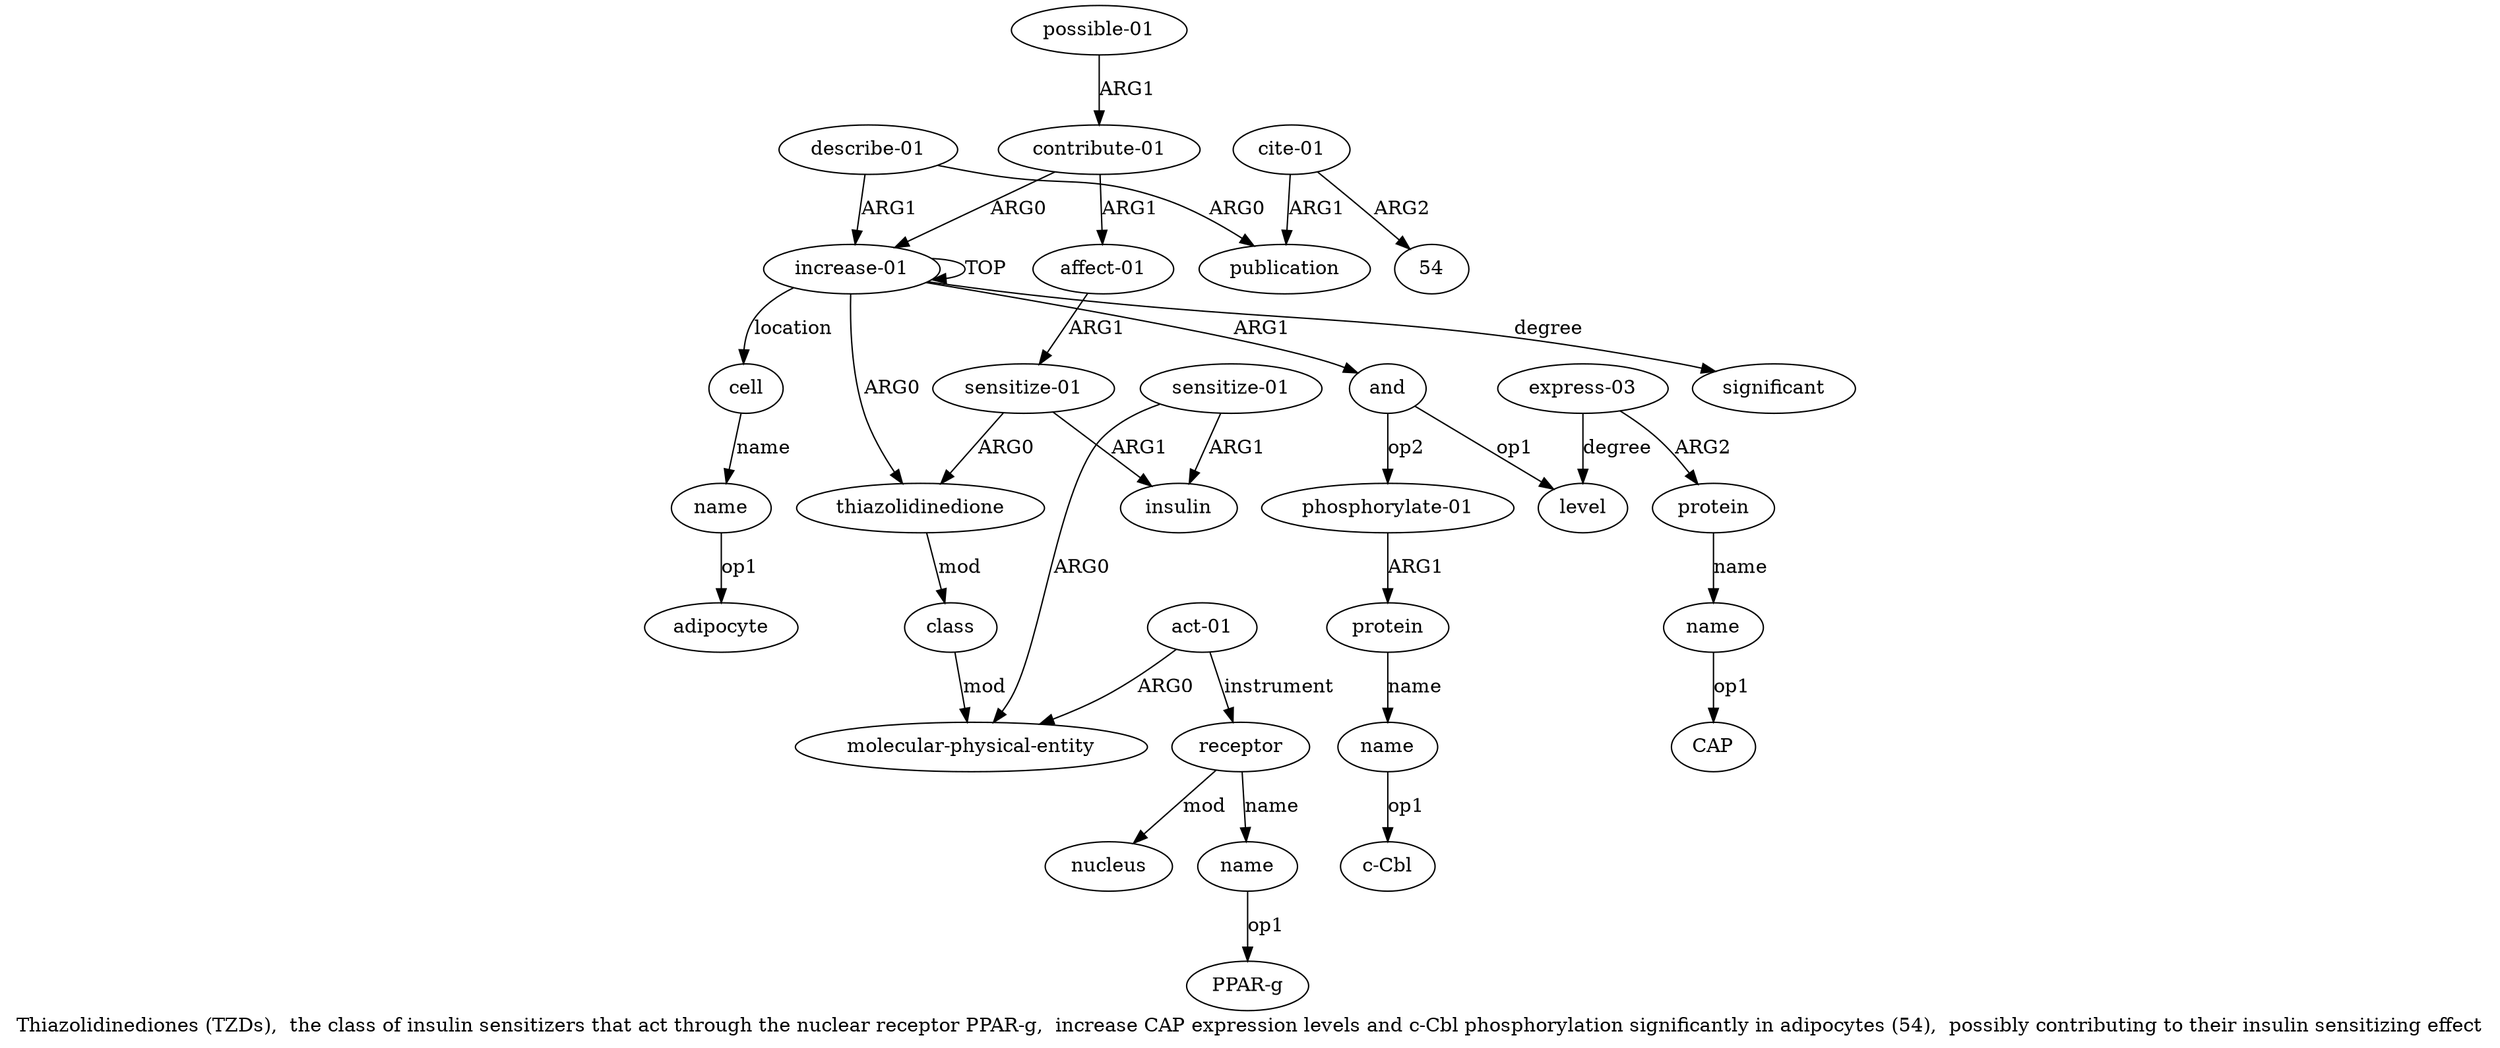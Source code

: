 digraph  {
	graph [label="Thiazolidinediones (TZDs),  the class of insulin sensitizers that act through the nuclear receptor PPAR-g,  increase CAP expression \
levels and c-Cbl phosphorylation significantly in adipocytes (54),  possibly contributing to their insulin sensitizing effect"];
	node [label="\N"];
	a20	 [color=black,
		gold_ind=20,
		gold_label=name,
		label=name,
		test_ind=20,
		test_label=name];
	"a20 adipocyte"	 [color=black,
		gold_ind=-1,
		gold_label=adipocyte,
		label=adipocyte,
		test_ind=-1,
		test_label=adipocyte];
	a20 -> "a20 adipocyte" [key=0,
	color=black,
	gold_label=op1,
	label=op1,
	test_label=op1];
a21 [color=black,
	gold_ind=21,
	gold_label="describe-01",
	label="describe-01",
	test_ind=21,
	test_label="describe-01"];
a22 [color=black,
	gold_ind=22,
	gold_label=publication,
	label=publication,
	test_ind=22,
	test_label=publication];
a21 -> a22 [key=0,
color=black,
gold_label=ARG0,
label=ARG0,
test_label=ARG0];
a0 [color=black,
gold_ind=0,
gold_label="increase-01",
label="increase-01",
test_ind=0,
test_label="increase-01"];
a21 -> a0 [key=0,
color=black,
gold_label=ARG1,
label=ARG1,
test_label=ARG1];
a23 [color=black,
gold_ind=23,
gold_label="cite-01",
label="cite-01",
test_ind=23,
test_label="cite-01"];
a23 -> a22 [key=0,
color=black,
gold_label=ARG1,
label=ARG1,
test_label=ARG1];
"a23 54" [color=black,
gold_ind=-1,
gold_label=54,
label=54,
test_ind=-1,
test_label=54];
a23 -> "a23 54" [key=0,
color=black,
gold_label=ARG2,
label=ARG2,
test_label=ARG2];
a24 [color=black,
gold_ind=24,
gold_label="contribute-01",
label="contribute-01",
test_ind=24,
test_label="contribute-01"];
a25 [color=black,
gold_ind=25,
gold_label="affect-01",
label="affect-01",
test_ind=25,
test_label="affect-01"];
a24 -> a25 [key=0,
color=black,
gold_label=ARG1,
label=ARG1,
test_label=ARG1];
a24 -> a0 [key=0,
color=black,
gold_label=ARG0,
label=ARG0,
test_label=ARG0];
a26 [color=black,
gold_ind=26,
gold_label="sensitize-01",
label="sensitize-01",
test_ind=26,
test_label="sensitize-01"];
a25 -> a26 [key=0,
color=black,
gold_label=ARG1,
label=ARG1,
test_label=ARG1];
a1 [color=black,
gold_ind=1,
gold_label=thiazolidinedione,
label=thiazolidinedione,
test_ind=1,
test_label=thiazolidinedione];
a26 -> a1 [key=0,
color=black,
gold_label=ARG0,
label=ARG0,
test_label=ARG0];
a5 [color=black,
gold_ind=5,
gold_label=insulin,
label=insulin,
test_ind=5,
test_label=insulin];
a26 -> a5 [key=0,
color=black,
gold_label=ARG1,
label=ARG1,
test_label=ARG1];
a27 [color=black,
gold_ind=27,
gold_label="possible-01",
label="possible-01",
test_ind=27,
test_label="possible-01"];
a27 -> a24 [key=0,
color=black,
gold_label=ARG1,
label=ARG1,
test_label=ARG1];
"a14 CAP" [color=black,
gold_ind=-1,
gold_label=CAP,
label=CAP,
test_ind=-1,
test_label=CAP];
"a17 c-Cbl" [color=black,
gold_ind=-1,
gold_label="c-Cbl",
label="c-Cbl",
test_ind=-1,
test_label="c-Cbl"];
a15 [color=black,
gold_ind=15,
gold_label="phosphorylate-01",
label="phosphorylate-01",
test_ind=15,
test_label="phosphorylate-01"];
a16 [color=black,
gold_ind=16,
gold_label=protein,
label=protein,
test_ind=16,
test_label=protein];
a15 -> a16 [key=0,
color=black,
gold_label=ARG1,
label=ARG1,
test_label=ARG1];
a14 [color=black,
gold_ind=14,
gold_label=name,
label=name,
test_ind=14,
test_label=name];
a14 -> "a14 CAP" [key=0,
color=black,
gold_label=op1,
label=op1,
test_label=op1];
a17 [color=black,
gold_ind=17,
gold_label=name,
label=name,
test_ind=17,
test_label=name];
a17 -> "a17 c-Cbl" [key=0,
color=black,
gold_label=op1,
label=op1,
test_label=op1];
a16 -> a17 [key=0,
color=black,
gold_label=name,
label=name,
test_label=name];
a11 [color=black,
gold_ind=11,
gold_label=level,
label=level,
test_ind=11,
test_label=level];
a10 [color=black,
gold_ind=10,
gold_label=and,
label=and,
test_ind=10,
test_label=and];
a10 -> a15 [key=0,
color=black,
gold_label=op2,
label=op2,
test_label=op2];
a10 -> a11 [key=0,
color=black,
gold_label=op1,
label=op1,
test_label=op1];
a13 [color=black,
gold_ind=13,
gold_label=protein,
label=protein,
test_ind=13,
test_label=protein];
a13 -> a14 [key=0,
color=black,
gold_label=name,
label=name,
test_label=name];
a12 [color=black,
gold_ind=12,
gold_label="express-03",
label="express-03",
test_ind=12,
test_label="express-03"];
a12 -> a11 [key=0,
color=black,
gold_label=degree,
label=degree,
test_label=degree];
a12 -> a13 [key=0,
color=black,
gold_label=ARG2,
label=ARG2,
test_label=ARG2];
a19 [color=black,
gold_ind=19,
gold_label=cell,
label=cell,
test_ind=19,
test_label=cell];
a19 -> a20 [key=0,
color=black,
gold_label=name,
label=name,
test_label=name];
a18 [color=black,
gold_ind=18,
gold_label=significant,
label=significant,
test_ind=18,
test_label=significant];
a2 [color=black,
gold_ind=2,
gold_label=class,
label=class,
test_ind=2,
test_label=class];
a1 -> a2 [key=0,
color=black,
gold_label=mod,
label=mod,
test_label=mod];
a0 -> a10 [key=0,
color=black,
gold_label=ARG1,
label=ARG1,
test_label=ARG1];
a0 -> a19 [key=0,
color=black,
gold_label=location,
label=location,
test_label=location];
a0 -> a18 [key=0,
color=black,
gold_label=degree,
label=degree,
test_label=degree];
a0 -> a1 [key=0,
color=black,
gold_label=ARG0,
label=ARG0,
test_label=ARG0];
a0 -> a0 [key=0,
color=black,
gold_label=TOP,
label=TOP,
test_label=TOP];
a3 [color=black,
gold_ind=3,
gold_label="molecular-physical-entity",
label="molecular-physical-entity",
test_ind=3,
test_label="molecular-physical-entity"];
a2 -> a3 [key=0,
color=black,
gold_label=mod,
label=mod,
test_label=mod];
a4 [color=black,
gold_ind=4,
gold_label="sensitize-01",
label="sensitize-01",
test_ind=4,
test_label="sensitize-01"];
a4 -> a3 [key=0,
color=black,
gold_label=ARG0,
label=ARG0,
test_label=ARG0];
a4 -> a5 [key=0,
color=black,
gold_label=ARG1,
label=ARG1,
test_label=ARG1];
a7 [color=black,
gold_ind=7,
gold_label=receptor,
label=receptor,
test_ind=7,
test_label=receptor];
a9 [color=black,
gold_ind=9,
gold_label=nucleus,
label=nucleus,
test_ind=9,
test_label=nucleus];
a7 -> a9 [key=0,
color=black,
gold_label=mod,
label=mod,
test_label=mod];
a8 [color=black,
gold_ind=8,
gold_label=name,
label=name,
test_ind=8,
test_label=name];
a7 -> a8 [key=0,
color=black,
gold_label=name,
label=name,
test_label=name];
a6 [color=black,
gold_ind=6,
gold_label="act-01",
label="act-01",
test_ind=6,
test_label="act-01"];
a6 -> a3 [key=0,
color=black,
gold_label=ARG0,
label=ARG0,
test_label=ARG0];
a6 -> a7 [key=0,
color=black,
gold_label=instrument,
label=instrument,
test_label=instrument];
"a8 PPAR-g" [color=black,
gold_ind=-1,
gold_label="PPAR-g",
label="PPAR-g",
test_ind=-1,
test_label="PPAR-g"];
a8 -> "a8 PPAR-g" [key=0,
color=black,
gold_label=op1,
label=op1,
test_label=op1];
}
